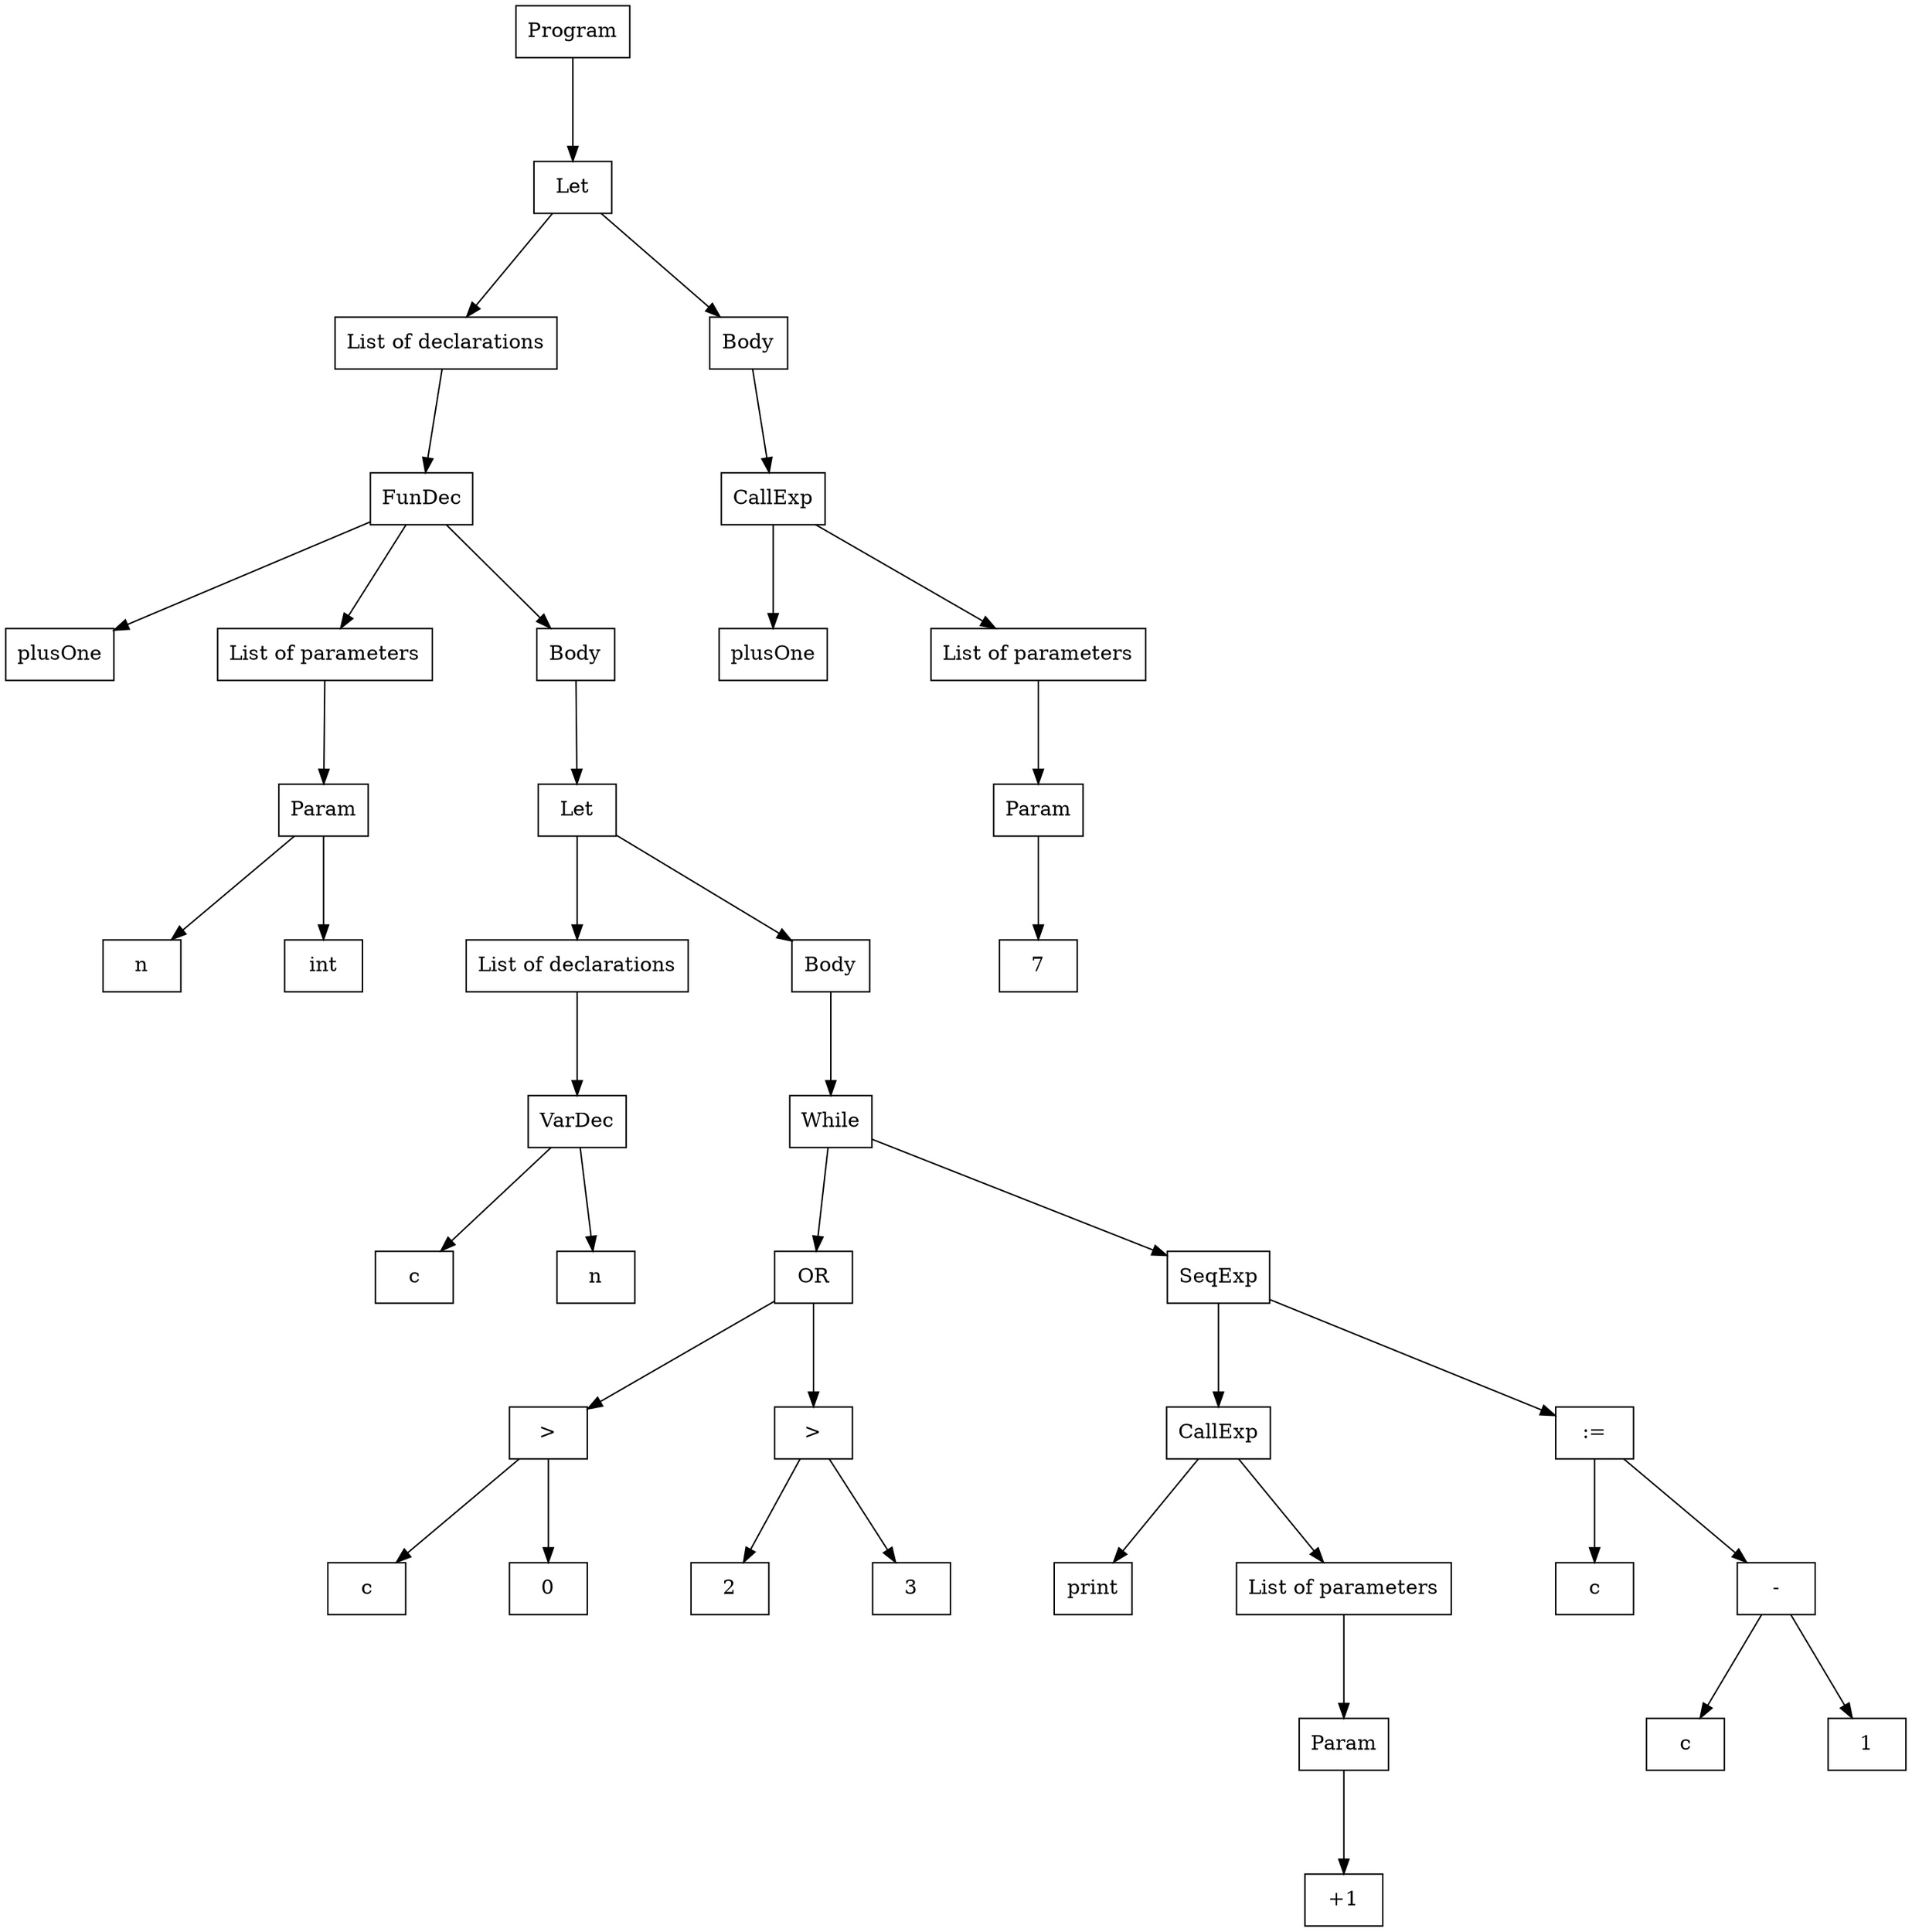 digraph "ast"{

	nodesep=1;
	ranksep=1;

	N1 [label="Let", shape="box"];
	N2 [label="List of declarations", shape="box"];
	N3 [label="FunDec", shape="box"];
	N4 [label="plusOne", shape="box"];
	N5 [label="List of parameters", shape="box"];
	N6 [label="n", shape="box"];
	N7 [label="int", shape="box"];
	N8 [label="Param", shape="box"];
	N9 [label="Body", shape="box"];
	N10 [label="Let", shape="box"];
	N11 [label="List of declarations", shape="box"];
	N12 [label="VarDec", shape="box"];
	N13 [label="c", shape="box"];
	N14 [label="n", shape="box"];
	N15 [label="Body", shape="box"];
	N16 [label="While", shape="box"];
	N17 [label="OR", shape="box"];
	N18 [label=">", shape="box"];
	N19 [label="c", shape="box"];
	N20 [label="0", shape="box"];
	N21 [label=">", shape="box"];
	N22 [label="2", shape="box"];
	N23 [label="3", shape="box"];
	N24 [label="SeqExp", shape="box"];
	N25 [label="CallExp", shape="box"];
	N26 [label="print", shape="box"];
	N27 [label="List of parameters", shape="box"];
	N28 [label="+1", shape="box"];
	N29 [label="Param", shape="box"];
	N30 [label=":=", shape="box"];
	N31 [label="c", shape="box"];
	N32 [label="-", shape="box"];
	N33 [label="c", shape="box"];
	N34 [label="1", shape="box"];
	N35 [label="Body", shape="box"];
	N36 [label="CallExp", shape="box"];
	N37 [label="plusOne", shape="box"];
	N38 [label="List of parameters", shape="box"];
	N39 [label="7", shape="box"];
	N40 [label="Param", shape="box"];
	N0 [label="Program", shape="box"];

	N1 -> N2; 
	N8 -> N6; 
	N8 -> N7; 
	N5 -> N8; 
	N10 -> N11; 
	N12 -> N13; 
	N12 -> N14; 
	N11 -> N12; 
	N10 -> N15; 
	N18 -> N19; 
	N18 -> N20; 
	N21 -> N22; 
	N21 -> N23; 
	N17 -> N18; 
	N17 -> N21; 
	N25 -> N26; 
	N29 -> N28; 
	N27 -> N29; 
	N25 -> N27; 
	N24 -> N25; 
	N30 -> N31; 
	N32 -> N33; 
	N32 -> N34; 
	N30 -> N32; 
	N24 -> N30; 
	N16 -> N17; 
	N16 -> N24; 
	N15 -> N16; 
	N3 -> N4; 
	N3 -> N5; 
	N3 -> N9; 
	N9 -> N10; 
	N2 -> N3; 
	N1 -> N35; 
	N36 -> N37; 
	N40 -> N39; 
	N38 -> N40; 
	N36 -> N38; 
	N35 -> N36; 
	N0 -> N1; 
}